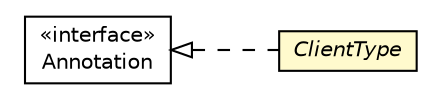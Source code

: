 #!/usr/local/bin/dot
#
# Class diagram 
# Generated by UMLGraph version R5_6-24-gf6e263 (http://www.umlgraph.org/)
#

digraph G {
	edge [fontname="Helvetica",fontsize=10,labelfontname="Helvetica",labelfontsize=10];
	node [fontname="Helvetica",fontsize=10,shape=plaintext];
	nodesep=0.25;
	ranksep=0.5;
	rankdir=LR;
	// org.senchalabs.gwt.gwtdriver.invoke.ClientMethods.ClientType
	c258 [label=<<table title="org.senchalabs.gwt.gwtdriver.invoke.ClientMethods.ClientType" border="0" cellborder="1" cellspacing="0" cellpadding="2" port="p" bgcolor="lemonChiffon" href="./ClientMethods.ClientType.html">
		<tr><td><table border="0" cellspacing="0" cellpadding="1">
<tr><td align="center" balign="center"><font face="Helvetica-Oblique"> ClientType </font></td></tr>
		</table></td></tr>
		</table>>, URL="./ClientMethods.ClientType.html", fontname="Helvetica", fontcolor="black", fontsize=10.0];
	//org.senchalabs.gwt.gwtdriver.invoke.ClientMethods.ClientType implements java.lang.annotation.Annotation
	c271:p -> c258:p [dir=back,arrowtail=empty,style=dashed];
	// java.lang.annotation.Annotation
	c271 [label=<<table title="java.lang.annotation.Annotation" border="0" cellborder="1" cellspacing="0" cellpadding="2" port="p">
		<tr><td><table border="0" cellspacing="0" cellpadding="1">
<tr><td align="center" balign="center"> &#171;interface&#187; </td></tr>
<tr><td align="center" balign="center"> Annotation </td></tr>
		</table></td></tr>
		</table>>, URL="null", fontname="Helvetica", fontcolor="black", fontsize=10.0];
}

